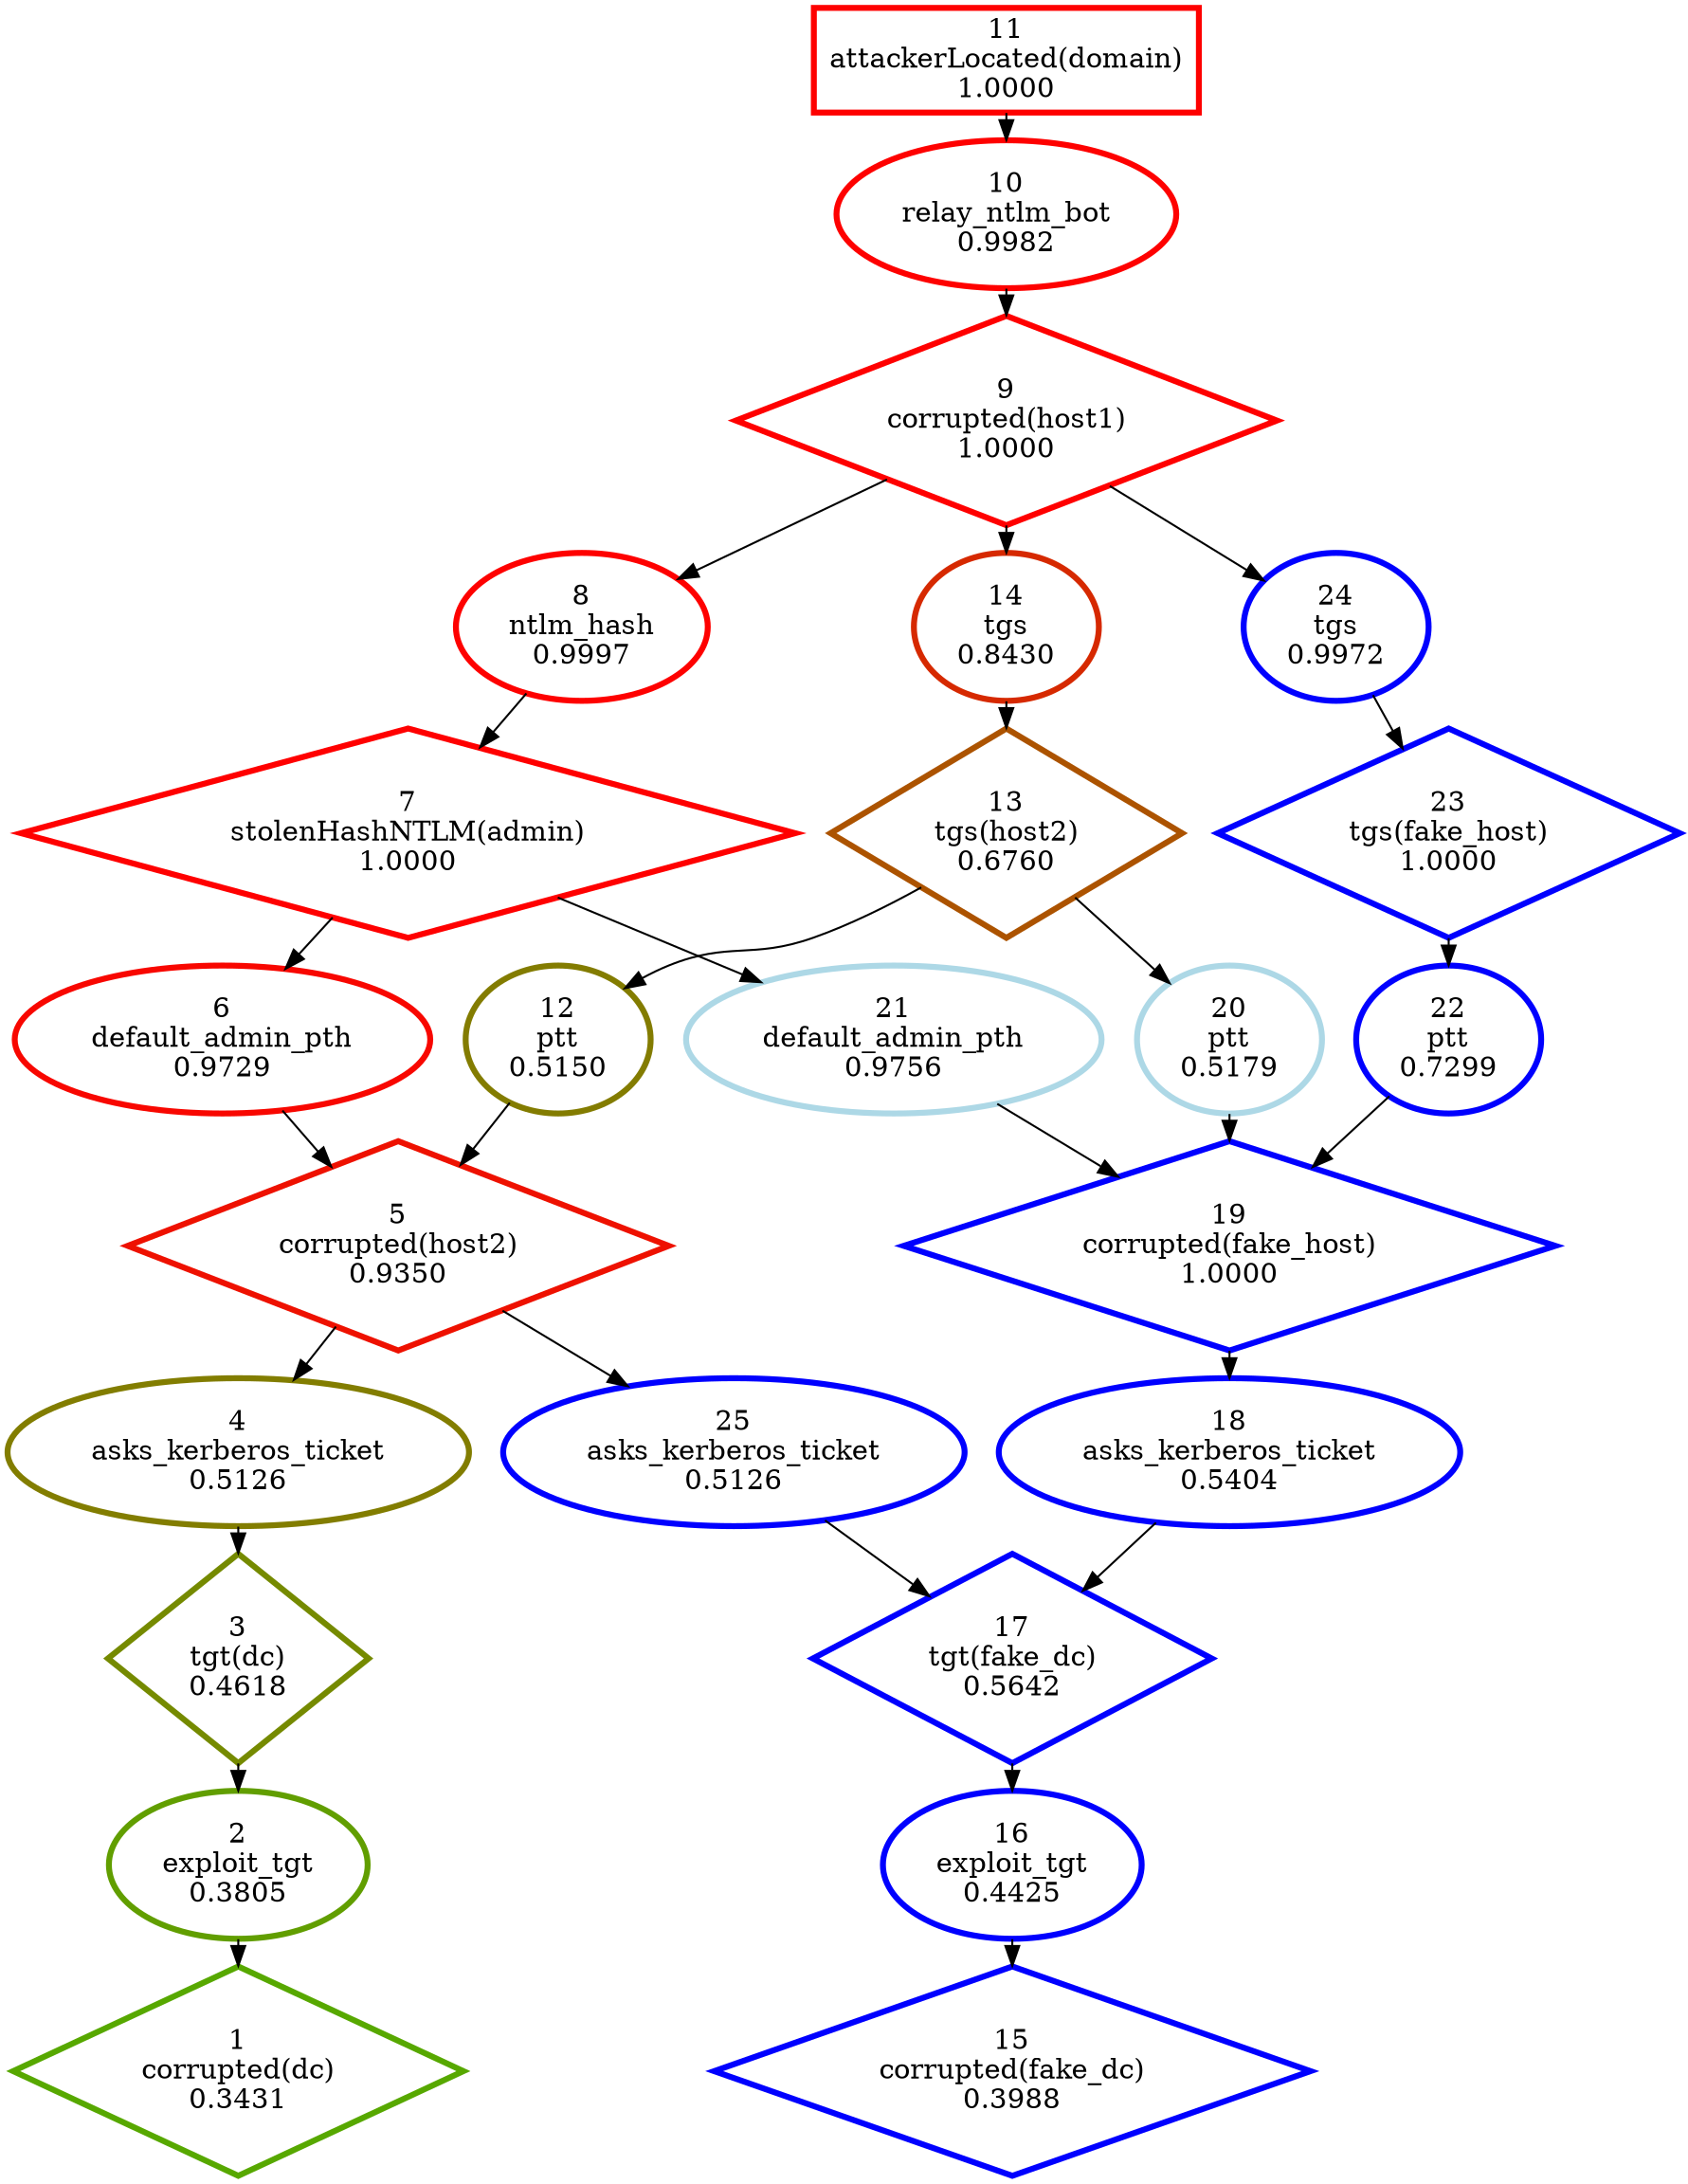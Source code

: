 digraph G {
ranksep=0.2;
  "1" [label="1\ncorrupted(dc)\n0.3431", color="#57A800", penwidth=3, shape="diamond"];
  "2" [label="2\nexploit_tgt\n0.3805", color="#619E00", penwidth=3, shape="ellipse"];
  "3" [label="3\ntgt(dc)\n0.4618", color="#758A00", penwidth=3, shape="diamond"];
  "4" [label="4\nasks_kerberos_ticket\n0.5126", color="#827D00", penwidth=3, shape="ellipse"];
  "5" [label="5\ncorrupted(host2)\n0.9350", color="#EE1100", penwidth=3, shape="diamond"];
  "6" [label="6\ndefault_admin_pth\n0.9729", color="#F80700", penwidth=3, shape="ellipse"];
  "7" [label="7\nstolenHashNTLM(admin)\n1.0000", color="#FF0000", penwidth=3, shape="diamond"];
  "8" [label="8\nntlm_hash\n0.9997", color="#FE0100", penwidth=3, shape="ellipse"];
  "9" [label="9\ncorrupted(host1)\n1.0000", color="#FF0000", penwidth=3, shape="diamond"];
  "10" [label="10\nrelay_ntlm_bot\n0.9982", color="#FE0100", penwidth=3, shape="ellipse"];
  "11" [label="11\nattackerLocated(domain)\n1.0000", color="#FE0100", penwidth=3, shape="box"];
  "12" [label="12\nptt\n0.5150", color="#837C00", penwidth=3, shape="ellipse"];
  "13" [label="13\ntgs(host2)\n0.6760", color="#AC5300", penwidth=3, shape="diamond"];
  "14" [label="14\ntgs\n0.8430", color="#D62900", penwidth=3, shape="ellipse"];
  "15" [label="15\ncorrupted(fake_dc)\n0.3988", color="blue", penwidth=3, shape="diamond"];
  "16" [label="16\nexploit_tgt\n0.4425", color="blue", penwidth=3, shape="ellipse"];
  "17" [label="17\ntgt(fake_dc)\n0.5642", color="blue", penwidth=3, shape="diamond"];
  "18" [label="18\nasks_kerberos_ticket\n0.5404", color="blue", penwidth=3, shape="ellipse"];
  "19" [label="19\ncorrupted(fake_host)\n1.0000", color="blue", penwidth=3, shape="diamond"];
  "20" [label="20\nptt\n0.5179", color="lightblue", penwidth=3, shape="ellipse"];
  "21" [label="21\ndefault_admin_pth\n0.9756", color="lightblue", penwidth=3, shape="ellipse"];
  "22" [label="22\nptt\n0.7299", color="blue", penwidth=3, shape="ellipse"];
  "23" [label="23\ntgs(fake_host)\n1.0000", color="blue", penwidth=3, shape="diamond"];
  "24" [label="24\ntgs\n0.9972", color="blue", penwidth=3, shape="ellipse"];
  "25" [label="25\nasks_kerberos_ticket\n0.5126", color="blue", penwidth=3, shape="ellipse"];
  "11" -> "10";
  "10" -> "9";
  "9" -> "8";
  "9" -> "14";
  "9" -> "24";
  "8" -> "7";
  "7" -> "6";
  "7" -> "21";
  "6" -> "5";
  "5" -> "4";
  "5" -> "25";
  "14" -> "13";
  "13" -> "12";
  "13" -> "20";
  "12" -> "5";
  "4" -> "3";
  "3" -> "2";
  "2" -> "1";
  "20" -> "19";
  "19" -> "18";
  "21" -> "19";
  "24" -> "23";
  "23" -> "22";
  "22" -> "19";
  "18" -> "17";
  "17" -> "16";
  "25" -> "17";
  "16" -> "15";
}